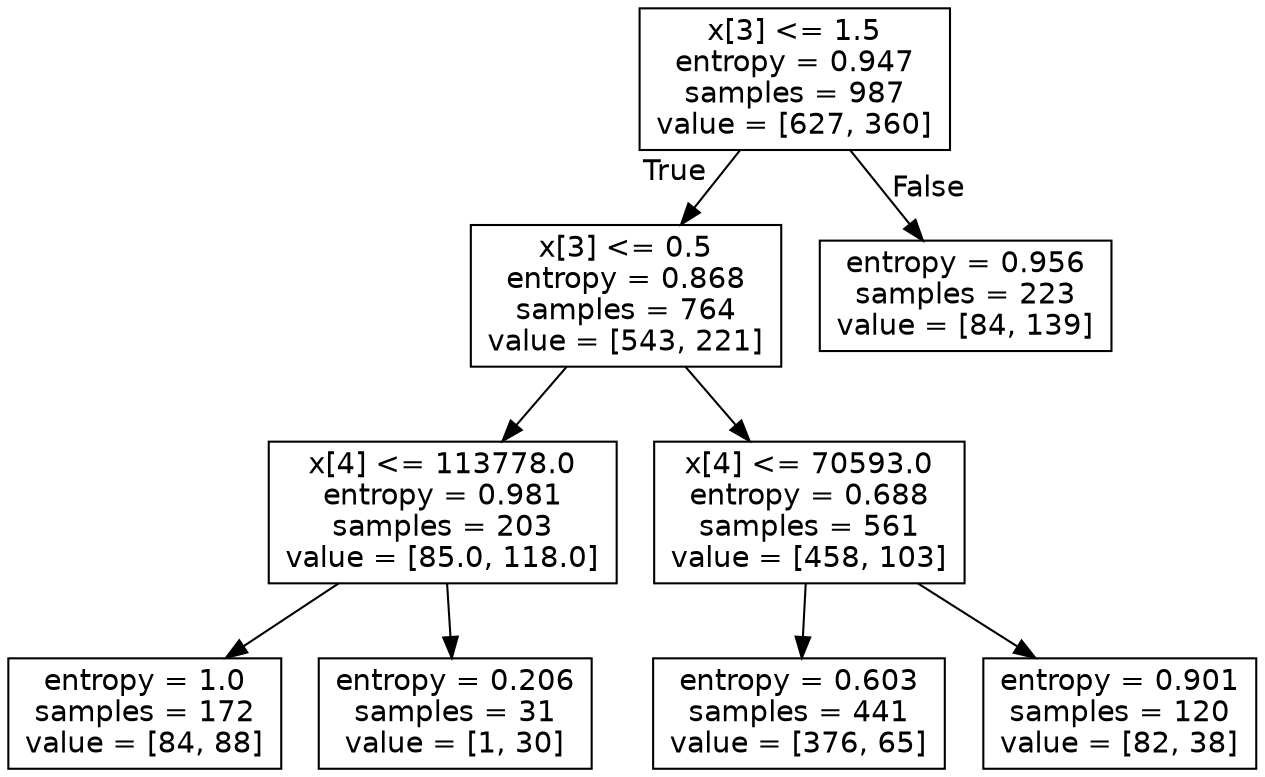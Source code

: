 digraph Tree {
node [shape=box, fontname="helvetica"] ;
edge [fontname="helvetica"] ;
0 [label="x[3] <= 1.5\nentropy = 0.947\nsamples = 987\nvalue = [627, 360]"] ;
1 [label="x[3] <= 0.5\nentropy = 0.868\nsamples = 764\nvalue = [543, 221]"] ;
0 -> 1 [labeldistance=2.5, labelangle=45, headlabel="True"] ;
2 [label="x[4] <= 113778.0\nentropy = 0.981\nsamples = 203\nvalue = [85.0, 118.0]"] ;
1 -> 2 ;
3 [label="entropy = 1.0\nsamples = 172\nvalue = [84, 88]"] ;
2 -> 3 ;
4 [label="entropy = 0.206\nsamples = 31\nvalue = [1, 30]"] ;
2 -> 4 ;
5 [label="x[4] <= 70593.0\nentropy = 0.688\nsamples = 561\nvalue = [458, 103]"] ;
1 -> 5 ;
6 [label="entropy = 0.603\nsamples = 441\nvalue = [376, 65]"] ;
5 -> 6 ;
7 [label="entropy = 0.901\nsamples = 120\nvalue = [82, 38]"] ;
5 -> 7 ;
8 [label="entropy = 0.956\nsamples = 223\nvalue = [84, 139]"] ;
0 -> 8 [labeldistance=2.5, labelangle=-45, headlabel="False"] ;
}